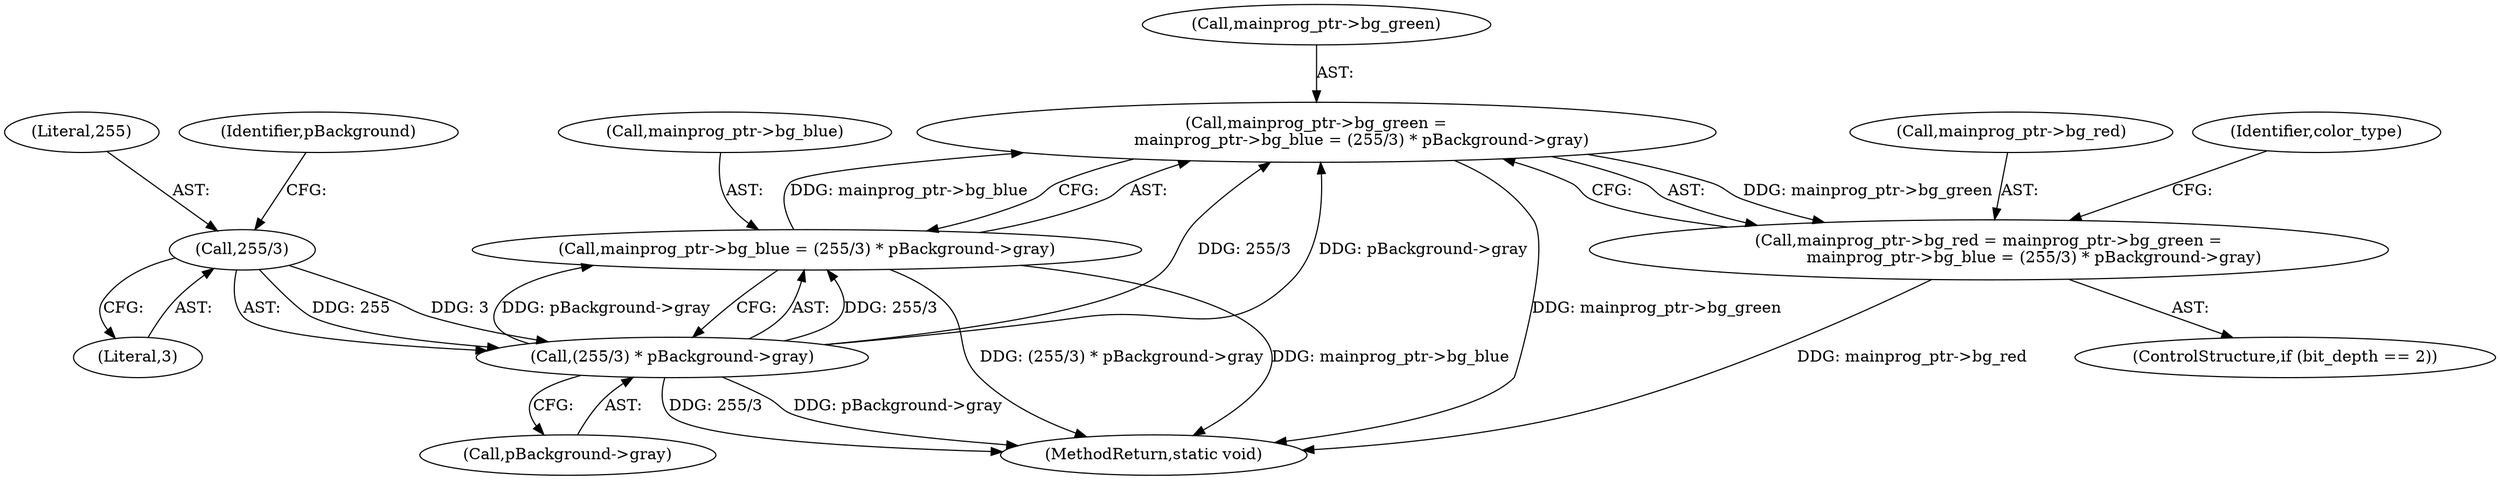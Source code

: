 digraph "0_Android_9d4853418ab2f754c2b63e091c29c5529b8b86ca_3@API" {
"1000257" [label="(Call,mainprog_ptr->bg_green =\n                  mainprog_ptr->bg_blue = (255/3) * pBackground->gray)"];
"1000261" [label="(Call,mainprog_ptr->bg_blue = (255/3) * pBackground->gray)"];
"1000265" [label="(Call,(255/3) * pBackground->gray)"];
"1000266" [label="(Call,255/3)"];
"1000253" [label="(Call,mainprog_ptr->bg_red = mainprog_ptr->bg_green =\n                  mainprog_ptr->bg_blue = (255/3) * pBackground->gray)"];
"1000261" [label="(Call,mainprog_ptr->bg_blue = (255/3) * pBackground->gray)"];
"1000254" [label="(Call,mainprog_ptr->bg_red)"];
"1000265" [label="(Call,(255/3) * pBackground->gray)"];
"1000408" [label="(MethodReturn,static void)"];
"1000249" [label="(ControlStructure,if (bit_depth == 2))"];
"1000258" [label="(Call,mainprog_ptr->bg_green)"];
"1000269" [label="(Call,pBackground->gray)"];
"1000253" [label="(Call,mainprog_ptr->bg_red = mainprog_ptr->bg_green =\n                  mainprog_ptr->bg_blue = (255/3) * pBackground->gray)"];
"1000268" [label="(Literal,3)"];
"1000323" [label="(Identifier,color_type)"];
"1000266" [label="(Call,255/3)"];
"1000267" [label="(Literal,255)"];
"1000270" [label="(Identifier,pBackground)"];
"1000257" [label="(Call,mainprog_ptr->bg_green =\n                  mainprog_ptr->bg_blue = (255/3) * pBackground->gray)"];
"1000262" [label="(Call,mainprog_ptr->bg_blue)"];
"1000257" -> "1000253"  [label="AST: "];
"1000257" -> "1000261"  [label="CFG: "];
"1000258" -> "1000257"  [label="AST: "];
"1000261" -> "1000257"  [label="AST: "];
"1000253" -> "1000257"  [label="CFG: "];
"1000257" -> "1000408"  [label="DDG: mainprog_ptr->bg_green"];
"1000257" -> "1000253"  [label="DDG: mainprog_ptr->bg_green"];
"1000261" -> "1000257"  [label="DDG: mainprog_ptr->bg_blue"];
"1000265" -> "1000257"  [label="DDG: 255/3"];
"1000265" -> "1000257"  [label="DDG: pBackground->gray"];
"1000261" -> "1000265"  [label="CFG: "];
"1000262" -> "1000261"  [label="AST: "];
"1000265" -> "1000261"  [label="AST: "];
"1000261" -> "1000408"  [label="DDG: (255/3) * pBackground->gray"];
"1000261" -> "1000408"  [label="DDG: mainprog_ptr->bg_blue"];
"1000265" -> "1000261"  [label="DDG: 255/3"];
"1000265" -> "1000261"  [label="DDG: pBackground->gray"];
"1000265" -> "1000269"  [label="CFG: "];
"1000266" -> "1000265"  [label="AST: "];
"1000269" -> "1000265"  [label="AST: "];
"1000265" -> "1000408"  [label="DDG: pBackground->gray"];
"1000265" -> "1000408"  [label="DDG: 255/3"];
"1000266" -> "1000265"  [label="DDG: 255"];
"1000266" -> "1000265"  [label="DDG: 3"];
"1000266" -> "1000268"  [label="CFG: "];
"1000267" -> "1000266"  [label="AST: "];
"1000268" -> "1000266"  [label="AST: "];
"1000270" -> "1000266"  [label="CFG: "];
"1000253" -> "1000249"  [label="AST: "];
"1000254" -> "1000253"  [label="AST: "];
"1000323" -> "1000253"  [label="CFG: "];
"1000253" -> "1000408"  [label="DDG: mainprog_ptr->bg_red"];
}
